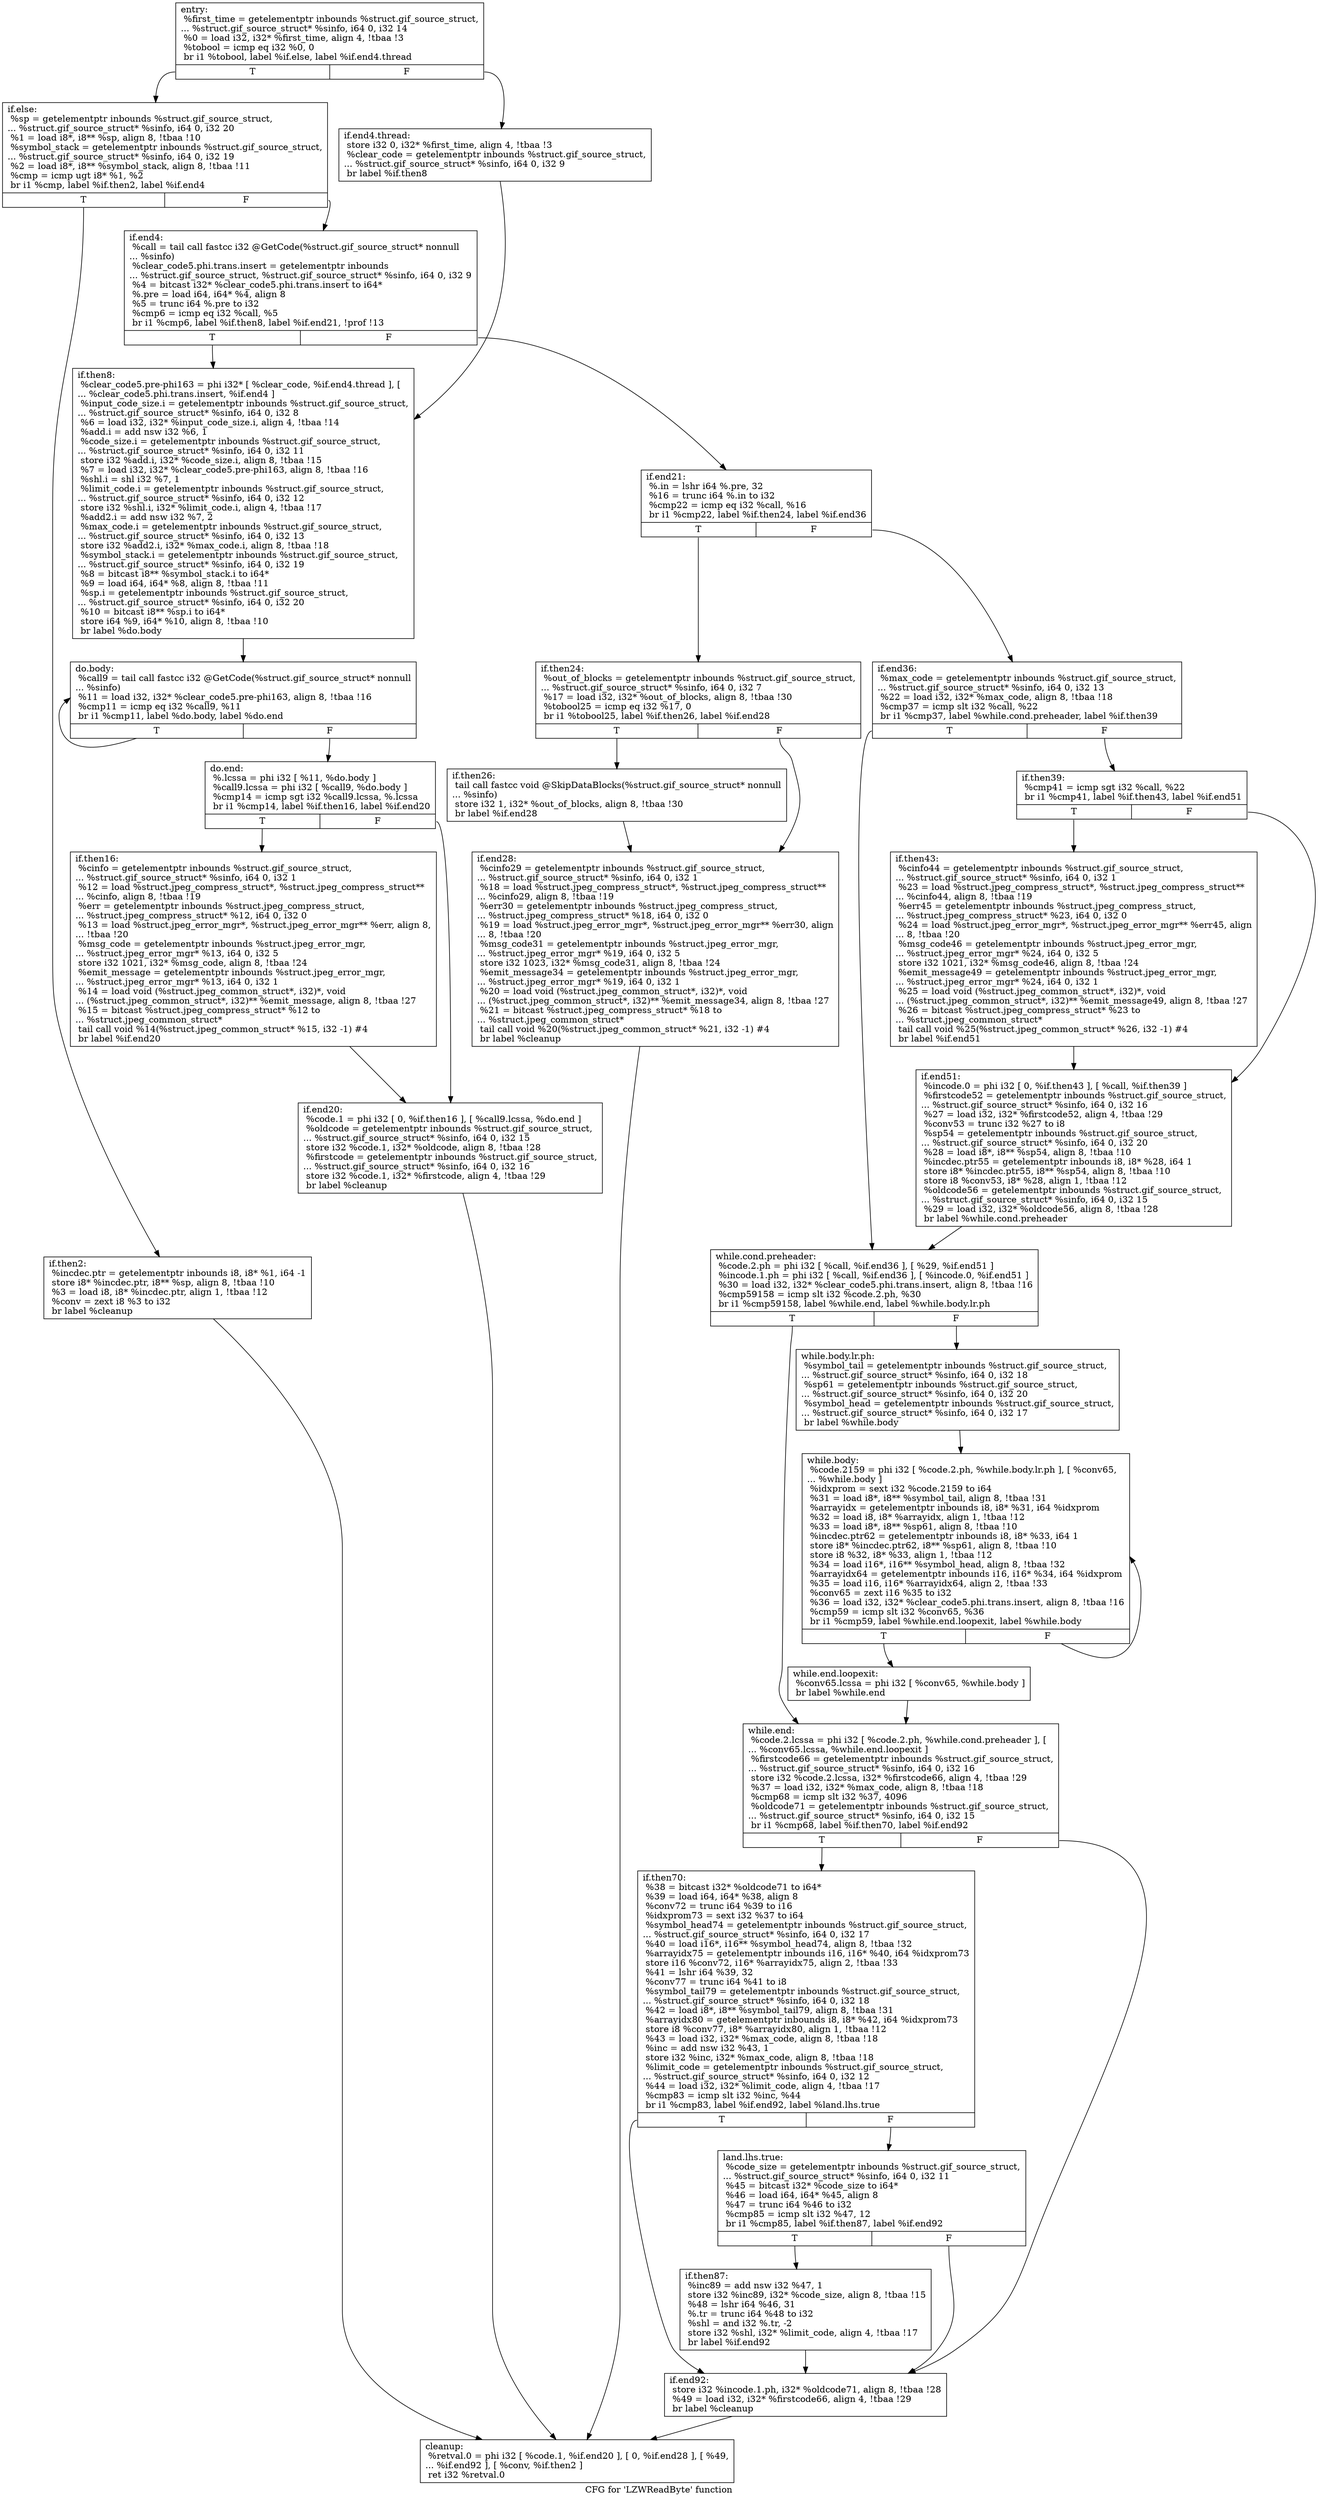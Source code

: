 digraph "CFG for 'LZWReadByte' function" {
	label="CFG for 'LZWReadByte' function";

	Node0x6a05440 [shape=record,label="{entry:\l  %first_time = getelementptr inbounds %struct.gif_source_struct,\l... %struct.gif_source_struct* %sinfo, i64 0, i32 14\l  %0 = load i32, i32* %first_time, align 4, !tbaa !3\l  %tobool = icmp eq i32 %0, 0\l  br i1 %tobool, label %if.else, label %if.end4.thread\l|{<s0>T|<s1>F}}"];
	Node0x6a05440:s0 -> Node0x6a055d0;
	Node0x6a05440:s1 -> Node0x6a05640;
	Node0x6a05640 [shape=record,label="{if.end4.thread:                                   \l  store i32 0, i32* %first_time, align 4, !tbaa !3\l  %clear_code = getelementptr inbounds %struct.gif_source_struct,\l... %struct.gif_source_struct* %sinfo, i64 0, i32 9\l  br label %if.then8\l}"];
	Node0x6a05640 -> Node0x6a25e40;
	Node0x6a055d0 [shape=record,label="{if.else:                                          \l  %sp = getelementptr inbounds %struct.gif_source_struct,\l... %struct.gif_source_struct* %sinfo, i64 0, i32 20\l  %1 = load i8*, i8** %sp, align 8, !tbaa !10\l  %symbol_stack = getelementptr inbounds %struct.gif_source_struct,\l... %struct.gif_source_struct* %sinfo, i64 0, i32 19\l  %2 = load i8*, i8** %symbol_stack, align 8, !tbaa !11\l  %cmp = icmp ugt i8* %1, %2\l  br i1 %cmp, label %if.then2, label %if.end4\l|{<s0>T|<s1>F}}"];
	Node0x6a055d0:s0 -> Node0x6a26e80;
	Node0x6a055d0:s1 -> Node0x6a26f60;
	Node0x6a26e80 [shape=record,label="{if.then2:                                         \l  %incdec.ptr = getelementptr inbounds i8, i8* %1, i64 -1\l  store i8* %incdec.ptr, i8** %sp, align 8, !tbaa !10\l  %3 = load i8, i8* %incdec.ptr, align 1, !tbaa !12\l  %conv = zext i8 %3 to i32\l  br label %cleanup\l}"];
	Node0x6a26e80 -> Node0x6a27370;
	Node0x6a26f60 [shape=record,label="{if.end4:                                          \l  %call = tail call fastcc i32 @GetCode(%struct.gif_source_struct* nonnull\l... %sinfo)\l  %clear_code5.phi.trans.insert = getelementptr inbounds\l... %struct.gif_source_struct, %struct.gif_source_struct* %sinfo, i64 0, i32 9\l  %4 = bitcast i32* %clear_code5.phi.trans.insert to i64*\l  %.pre = load i64, i64* %4, align 8\l  %5 = trunc i64 %.pre to i32\l  %cmp6 = icmp eq i32 %call, %5\l  br i1 %cmp6, label %if.then8, label %if.end21, !prof !13\l|{<s0>T|<s1>F}}"];
	Node0x6a26f60:s0 -> Node0x6a25e40;
	Node0x6a26f60:s1 -> Node0x6a27ae0;
	Node0x6a25e40 [shape=record,label="{if.then8:                                         \l  %clear_code5.pre-phi163 = phi i32* [ %clear_code, %if.end4.thread ], [\l... %clear_code5.phi.trans.insert, %if.end4 ]\l  %input_code_size.i = getelementptr inbounds %struct.gif_source_struct,\l... %struct.gif_source_struct* %sinfo, i64 0, i32 8\l  %6 = load i32, i32* %input_code_size.i, align 4, !tbaa !14\l  %add.i = add nsw i32 %6, 1\l  %code_size.i = getelementptr inbounds %struct.gif_source_struct,\l... %struct.gif_source_struct* %sinfo, i64 0, i32 11\l  store i32 %add.i, i32* %code_size.i, align 8, !tbaa !15\l  %7 = load i32, i32* %clear_code5.pre-phi163, align 8, !tbaa !16\l  %shl.i = shl i32 %7, 1\l  %limit_code.i = getelementptr inbounds %struct.gif_source_struct,\l... %struct.gif_source_struct* %sinfo, i64 0, i32 12\l  store i32 %shl.i, i32* %limit_code.i, align 4, !tbaa !17\l  %add2.i = add nsw i32 %7, 2\l  %max_code.i = getelementptr inbounds %struct.gif_source_struct,\l... %struct.gif_source_struct* %sinfo, i64 0, i32 13\l  store i32 %add2.i, i32* %max_code.i, align 8, !tbaa !18\l  %symbol_stack.i = getelementptr inbounds %struct.gif_source_struct,\l... %struct.gif_source_struct* %sinfo, i64 0, i32 19\l  %8 = bitcast i8** %symbol_stack.i to i64*\l  %9 = load i64, i64* %8, align 8, !tbaa !11\l  %sp.i = getelementptr inbounds %struct.gif_source_struct,\l... %struct.gif_source_struct* %sinfo, i64 0, i32 20\l  %10 = bitcast i8** %sp.i to i64*\l  store i64 %9, i64* %10, align 8, !tbaa !10\l  br label %do.body\l}"];
	Node0x6a25e40 -> Node0x6a27910;
	Node0x6a27910 [shape=record,label="{do.body:                                          \l  %call9 = tail call fastcc i32 @GetCode(%struct.gif_source_struct* nonnull\l... %sinfo)\l  %11 = load i32, i32* %clear_code5.pre-phi163, align 8, !tbaa !16\l  %cmp11 = icmp eq i32 %call9, %11\l  br i1 %cmp11, label %do.body, label %do.end\l|{<s0>T|<s1>F}}"];
	Node0x6a27910:s0 -> Node0x6a27910;
	Node0x6a27910:s1 -> Node0x6a2a560;
	Node0x6a2a560 [shape=record,label="{do.end:                                           \l  %.lcssa = phi i32 [ %11, %do.body ]\l  %call9.lcssa = phi i32 [ %call9, %do.body ]\l  %cmp14 = icmp sgt i32 %call9.lcssa, %.lcssa\l  br i1 %cmp14, label %if.then16, label %if.end20\l|{<s0>T|<s1>F}}"];
	Node0x6a2a560:s0 -> Node0x6a2a840;
	Node0x6a2a560:s1 -> Node0x6a2a920;
	Node0x6a2a840 [shape=record,label="{if.then16:                                        \l  %cinfo = getelementptr inbounds %struct.gif_source_struct,\l... %struct.gif_source_struct* %sinfo, i64 0, i32 1\l  %12 = load %struct.jpeg_compress_struct*, %struct.jpeg_compress_struct**\l... %cinfo, align 8, !tbaa !19\l  %err = getelementptr inbounds %struct.jpeg_compress_struct,\l... %struct.jpeg_compress_struct* %12, i64 0, i32 0\l  %13 = load %struct.jpeg_error_mgr*, %struct.jpeg_error_mgr** %err, align 8,\l... !tbaa !20\l  %msg_code = getelementptr inbounds %struct.jpeg_error_mgr,\l... %struct.jpeg_error_mgr* %13, i64 0, i32 5\l  store i32 1021, i32* %msg_code, align 8, !tbaa !24\l  %emit_message = getelementptr inbounds %struct.jpeg_error_mgr,\l... %struct.jpeg_error_mgr* %13, i64 0, i32 1\l  %14 = load void (%struct.jpeg_common_struct*, i32)*, void\l... (%struct.jpeg_common_struct*, i32)** %emit_message, align 8, !tbaa !27\l  %15 = bitcast %struct.jpeg_compress_struct* %12 to\l... %struct.jpeg_common_struct*\l  tail call void %14(%struct.jpeg_common_struct* %15, i32 -1) #4\l  br label %if.end20\l}"];
	Node0x6a2a840 -> Node0x6a2a920;
	Node0x6a2a920 [shape=record,label="{if.end20:                                         \l  %code.1 = phi i32 [ 0, %if.then16 ], [ %call9.lcssa, %do.end ]\l  %oldcode = getelementptr inbounds %struct.gif_source_struct,\l... %struct.gif_source_struct* %sinfo, i64 0, i32 15\l  store i32 %code.1, i32* %oldcode, align 8, !tbaa !28\l  %firstcode = getelementptr inbounds %struct.gif_source_struct,\l... %struct.gif_source_struct* %sinfo, i64 0, i32 16\l  store i32 %code.1, i32* %firstcode, align 4, !tbaa !29\l  br label %cleanup\l}"];
	Node0x6a2a920 -> Node0x6a27370;
	Node0x6a27ae0 [shape=record,label="{if.end21:                                         \l  %.in = lshr i64 %.pre, 32\l  %16 = trunc i64 %.in to i32\l  %cmp22 = icmp eq i32 %call, %16\l  br i1 %cmp22, label %if.then24, label %if.end36\l|{<s0>T|<s1>F}}"];
	Node0x6a27ae0:s0 -> Node0x6a28040;
	Node0x6a27ae0:s1 -> Node0x6a28120;
	Node0x6a28040 [shape=record,label="{if.then24:                                        \l  %out_of_blocks = getelementptr inbounds %struct.gif_source_struct,\l... %struct.gif_source_struct* %sinfo, i64 0, i32 7\l  %17 = load i32, i32* %out_of_blocks, align 8, !tbaa !30\l  %tobool25 = icmp eq i32 %17, 0\l  br i1 %tobool25, label %if.then26, label %if.end28\l|{<s0>T|<s1>F}}"];
	Node0x6a28040:s0 -> Node0x6a2c110;
	Node0x6a28040:s1 -> Node0x6a2c1f0;
	Node0x6a2c110 [shape=record,label="{if.then26:                                        \l  tail call fastcc void @SkipDataBlocks(%struct.gif_source_struct* nonnull\l... %sinfo)\l  store i32 1, i32* %out_of_blocks, align 8, !tbaa !30\l  br label %if.end28\l}"];
	Node0x6a2c110 -> Node0x6a2c1f0;
	Node0x6a2c1f0 [shape=record,label="{if.end28:                                         \l  %cinfo29 = getelementptr inbounds %struct.gif_source_struct,\l... %struct.gif_source_struct* %sinfo, i64 0, i32 1\l  %18 = load %struct.jpeg_compress_struct*, %struct.jpeg_compress_struct**\l... %cinfo29, align 8, !tbaa !19\l  %err30 = getelementptr inbounds %struct.jpeg_compress_struct,\l... %struct.jpeg_compress_struct* %18, i64 0, i32 0\l  %19 = load %struct.jpeg_error_mgr*, %struct.jpeg_error_mgr** %err30, align\l... 8, !tbaa !20\l  %msg_code31 = getelementptr inbounds %struct.jpeg_error_mgr,\l... %struct.jpeg_error_mgr* %19, i64 0, i32 5\l  store i32 1023, i32* %msg_code31, align 8, !tbaa !24\l  %emit_message34 = getelementptr inbounds %struct.jpeg_error_mgr,\l... %struct.jpeg_error_mgr* %19, i64 0, i32 1\l  %20 = load void (%struct.jpeg_common_struct*, i32)*, void\l... (%struct.jpeg_common_struct*, i32)** %emit_message34, align 8, !tbaa !27\l  %21 = bitcast %struct.jpeg_compress_struct* %18 to\l... %struct.jpeg_common_struct*\l  tail call void %20(%struct.jpeg_common_struct* %21, i32 -1) #4\l  br label %cleanup\l}"];
	Node0x6a2c1f0 -> Node0x6a27370;
	Node0x6a28120 [shape=record,label="{if.end36:                                         \l  %max_code = getelementptr inbounds %struct.gif_source_struct,\l... %struct.gif_source_struct* %sinfo, i64 0, i32 13\l  %22 = load i32, i32* %max_code, align 8, !tbaa !18\l  %cmp37 = icmp slt i32 %call, %22\l  br i1 %cmp37, label %while.cond.preheader, label %if.then39\l|{<s0>T|<s1>F}}"];
	Node0x6a28120:s0 -> Node0x6a2d300;
	Node0x6a28120:s1 -> Node0x6a2d3e0;
	Node0x6a2d3e0 [shape=record,label="{if.then39:                                        \l  %cmp41 = icmp sgt i32 %call, %22\l  br i1 %cmp41, label %if.then43, label %if.end51\l|{<s0>T|<s1>F}}"];
	Node0x6a2d3e0:s0 -> Node0x6a2d5c0;
	Node0x6a2d3e0:s1 -> Node0x6a2d640;
	Node0x6a2d5c0 [shape=record,label="{if.then43:                                        \l  %cinfo44 = getelementptr inbounds %struct.gif_source_struct,\l... %struct.gif_source_struct* %sinfo, i64 0, i32 1\l  %23 = load %struct.jpeg_compress_struct*, %struct.jpeg_compress_struct**\l... %cinfo44, align 8, !tbaa !19\l  %err45 = getelementptr inbounds %struct.jpeg_compress_struct,\l... %struct.jpeg_compress_struct* %23, i64 0, i32 0\l  %24 = load %struct.jpeg_error_mgr*, %struct.jpeg_error_mgr** %err45, align\l... 8, !tbaa !20\l  %msg_code46 = getelementptr inbounds %struct.jpeg_error_mgr,\l... %struct.jpeg_error_mgr* %24, i64 0, i32 5\l  store i32 1021, i32* %msg_code46, align 8, !tbaa !24\l  %emit_message49 = getelementptr inbounds %struct.jpeg_error_mgr,\l... %struct.jpeg_error_mgr* %24, i64 0, i32 1\l  %25 = load void (%struct.jpeg_common_struct*, i32)*, void\l... (%struct.jpeg_common_struct*, i32)** %emit_message49, align 8, !tbaa !27\l  %26 = bitcast %struct.jpeg_compress_struct* %23 to\l... %struct.jpeg_common_struct*\l  tail call void %25(%struct.jpeg_common_struct* %26, i32 -1) #4\l  br label %if.end51\l}"];
	Node0x6a2d5c0 -> Node0x6a2d640;
	Node0x6a2d640 [shape=record,label="{if.end51:                                         \l  %incode.0 = phi i32 [ 0, %if.then43 ], [ %call, %if.then39 ]\l  %firstcode52 = getelementptr inbounds %struct.gif_source_struct,\l... %struct.gif_source_struct* %sinfo, i64 0, i32 16\l  %27 = load i32, i32* %firstcode52, align 4, !tbaa !29\l  %conv53 = trunc i32 %27 to i8\l  %sp54 = getelementptr inbounds %struct.gif_source_struct,\l... %struct.gif_source_struct* %sinfo, i64 0, i32 20\l  %28 = load i8*, i8** %sp54, align 8, !tbaa !10\l  %incdec.ptr55 = getelementptr inbounds i8, i8* %28, i64 1\l  store i8* %incdec.ptr55, i8** %sp54, align 8, !tbaa !10\l  store i8 %conv53, i8* %28, align 1, !tbaa !12\l  %oldcode56 = getelementptr inbounds %struct.gif_source_struct,\l... %struct.gif_source_struct* %sinfo, i64 0, i32 15\l  %29 = load i32, i32* %oldcode56, align 8, !tbaa !28\l  br label %while.cond.preheader\l}"];
	Node0x6a2d640 -> Node0x6a2d300;
	Node0x6a2d300 [shape=record,label="{while.cond.preheader:                             \l  %code.2.ph = phi i32 [ %call, %if.end36 ], [ %29, %if.end51 ]\l  %incode.1.ph = phi i32 [ %call, %if.end36 ], [ %incode.0, %if.end51 ]\l  %30 = load i32, i32* %clear_code5.phi.trans.insert, align 8, !tbaa !16\l  %cmp59158 = icmp slt i32 %code.2.ph, %30\l  br i1 %cmp59158, label %while.end, label %while.body.lr.ph\l|{<s0>T|<s1>F}}"];
	Node0x6a2d300:s0 -> Node0x6a2f340;
	Node0x6a2d300:s1 -> Node0x6a2f450;
	Node0x6a2f450 [shape=record,label="{while.body.lr.ph:                                 \l  %symbol_tail = getelementptr inbounds %struct.gif_source_struct,\l... %struct.gif_source_struct* %sinfo, i64 0, i32 18\l  %sp61 = getelementptr inbounds %struct.gif_source_struct,\l... %struct.gif_source_struct* %sinfo, i64 0, i32 20\l  %symbol_head = getelementptr inbounds %struct.gif_source_struct,\l... %struct.gif_source_struct* %sinfo, i64 0, i32 17\l  br label %while.body\l}"];
	Node0x6a2f450 -> Node0x6a2f850;
	Node0x6a2f850 [shape=record,label="{while.body:                                       \l  %code.2159 = phi i32 [ %code.2.ph, %while.body.lr.ph ], [ %conv65,\l... %while.body ]\l  %idxprom = sext i32 %code.2159 to i64\l  %31 = load i8*, i8** %symbol_tail, align 8, !tbaa !31\l  %arrayidx = getelementptr inbounds i8, i8* %31, i64 %idxprom\l  %32 = load i8, i8* %arrayidx, align 1, !tbaa !12\l  %33 = load i8*, i8** %sp61, align 8, !tbaa !10\l  %incdec.ptr62 = getelementptr inbounds i8, i8* %33, i64 1\l  store i8* %incdec.ptr62, i8** %sp61, align 8, !tbaa !10\l  store i8 %32, i8* %33, align 1, !tbaa !12\l  %34 = load i16*, i16** %symbol_head, align 8, !tbaa !32\l  %arrayidx64 = getelementptr inbounds i16, i16* %34, i64 %idxprom\l  %35 = load i16, i16* %arrayidx64, align 2, !tbaa !33\l  %conv65 = zext i16 %35 to i32\l  %36 = load i32, i32* %clear_code5.phi.trans.insert, align 8, !tbaa !16\l  %cmp59 = icmp slt i32 %conv65, %36\l  br i1 %cmp59, label %while.end.loopexit, label %while.body\l|{<s0>T|<s1>F}}"];
	Node0x6a2f850:s0 -> Node0x6a08f70;
	Node0x6a2f850:s1 -> Node0x6a2f850;
	Node0x6a08f70 [shape=record,label="{while.end.loopexit:                               \l  %conv65.lcssa = phi i32 [ %conv65, %while.body ]\l  br label %while.end\l}"];
	Node0x6a08f70 -> Node0x6a2f340;
	Node0x6a2f340 [shape=record,label="{while.end:                                        \l  %code.2.lcssa = phi i32 [ %code.2.ph, %while.cond.preheader ], [\l... %conv65.lcssa, %while.end.loopexit ]\l  %firstcode66 = getelementptr inbounds %struct.gif_source_struct,\l... %struct.gif_source_struct* %sinfo, i64 0, i32 16\l  store i32 %code.2.lcssa, i32* %firstcode66, align 4, !tbaa !29\l  %37 = load i32, i32* %max_code, align 8, !tbaa !18\l  %cmp68 = icmp slt i32 %37, 4096\l  %oldcode71 = getelementptr inbounds %struct.gif_source_struct,\l... %struct.gif_source_struct* %sinfo, i64 0, i32 15\l  br i1 %cmp68, label %if.then70, label %if.end92\l|{<s0>T|<s1>F}}"];
	Node0x6a2f340:s0 -> Node0x6a09510;
	Node0x6a2f340:s1 -> Node0x6a095f0;
	Node0x6a09510 [shape=record,label="{if.then70:                                        \l  %38 = bitcast i32* %oldcode71 to i64*\l  %39 = load i64, i64* %38, align 8\l  %conv72 = trunc i64 %39 to i16\l  %idxprom73 = sext i32 %37 to i64\l  %symbol_head74 = getelementptr inbounds %struct.gif_source_struct,\l... %struct.gif_source_struct* %sinfo, i64 0, i32 17\l  %40 = load i16*, i16** %symbol_head74, align 8, !tbaa !32\l  %arrayidx75 = getelementptr inbounds i16, i16* %40, i64 %idxprom73\l  store i16 %conv72, i16* %arrayidx75, align 2, !tbaa !33\l  %41 = lshr i64 %39, 32\l  %conv77 = trunc i64 %41 to i8\l  %symbol_tail79 = getelementptr inbounds %struct.gif_source_struct,\l... %struct.gif_source_struct* %sinfo, i64 0, i32 18\l  %42 = load i8*, i8** %symbol_tail79, align 8, !tbaa !31\l  %arrayidx80 = getelementptr inbounds i8, i8* %42, i64 %idxprom73\l  store i8 %conv77, i8* %arrayidx80, align 1, !tbaa !12\l  %43 = load i32, i32* %max_code, align 8, !tbaa !18\l  %inc = add nsw i32 %43, 1\l  store i32 %inc, i32* %max_code, align 8, !tbaa !18\l  %limit_code = getelementptr inbounds %struct.gif_source_struct,\l... %struct.gif_source_struct* %sinfo, i64 0, i32 12\l  %44 = load i32, i32* %limit_code, align 4, !tbaa !17\l  %cmp83 = icmp slt i32 %inc, %44\l  br i1 %cmp83, label %if.end92, label %land.lhs.true\l|{<s0>T|<s1>F}}"];
	Node0x6a09510:s0 -> Node0x6a095f0;
	Node0x6a09510:s1 -> Node0x6a33620;
	Node0x6a33620 [shape=record,label="{land.lhs.true:                                    \l  %code_size = getelementptr inbounds %struct.gif_source_struct,\l... %struct.gif_source_struct* %sinfo, i64 0, i32 11\l  %45 = bitcast i32* %code_size to i64*\l  %46 = load i64, i64* %45, align 8\l  %47 = trunc i64 %46 to i32\l  %cmp85 = icmp slt i32 %47, 12\l  br i1 %cmp85, label %if.then87, label %if.end92\l|{<s0>T|<s1>F}}"];
	Node0x6a33620:s0 -> Node0x6a339c0;
	Node0x6a33620:s1 -> Node0x6a095f0;
	Node0x6a339c0 [shape=record,label="{if.then87:                                        \l  %inc89 = add nsw i32 %47, 1\l  store i32 %inc89, i32* %code_size, align 8, !tbaa !15\l  %48 = lshr i64 %46, 31\l  %.tr = trunc i64 %48 to i32\l  %shl = and i32 %.tr, -2\l  store i32 %shl, i32* %limit_code, align 4, !tbaa !17\l  br label %if.end92\l}"];
	Node0x6a339c0 -> Node0x6a095f0;
	Node0x6a095f0 [shape=record,label="{if.end92:                                         \l  store i32 %incode.1.ph, i32* %oldcode71, align 8, !tbaa !28\l  %49 = load i32, i32* %firstcode66, align 4, !tbaa !29\l  br label %cleanup\l}"];
	Node0x6a095f0 -> Node0x6a27370;
	Node0x6a27370 [shape=record,label="{cleanup:                                          \l  %retval.0 = phi i32 [ %code.1, %if.end20 ], [ 0, %if.end28 ], [ %49,\l... %if.end92 ], [ %conv, %if.then2 ]\l  ret i32 %retval.0\l}"];
}
